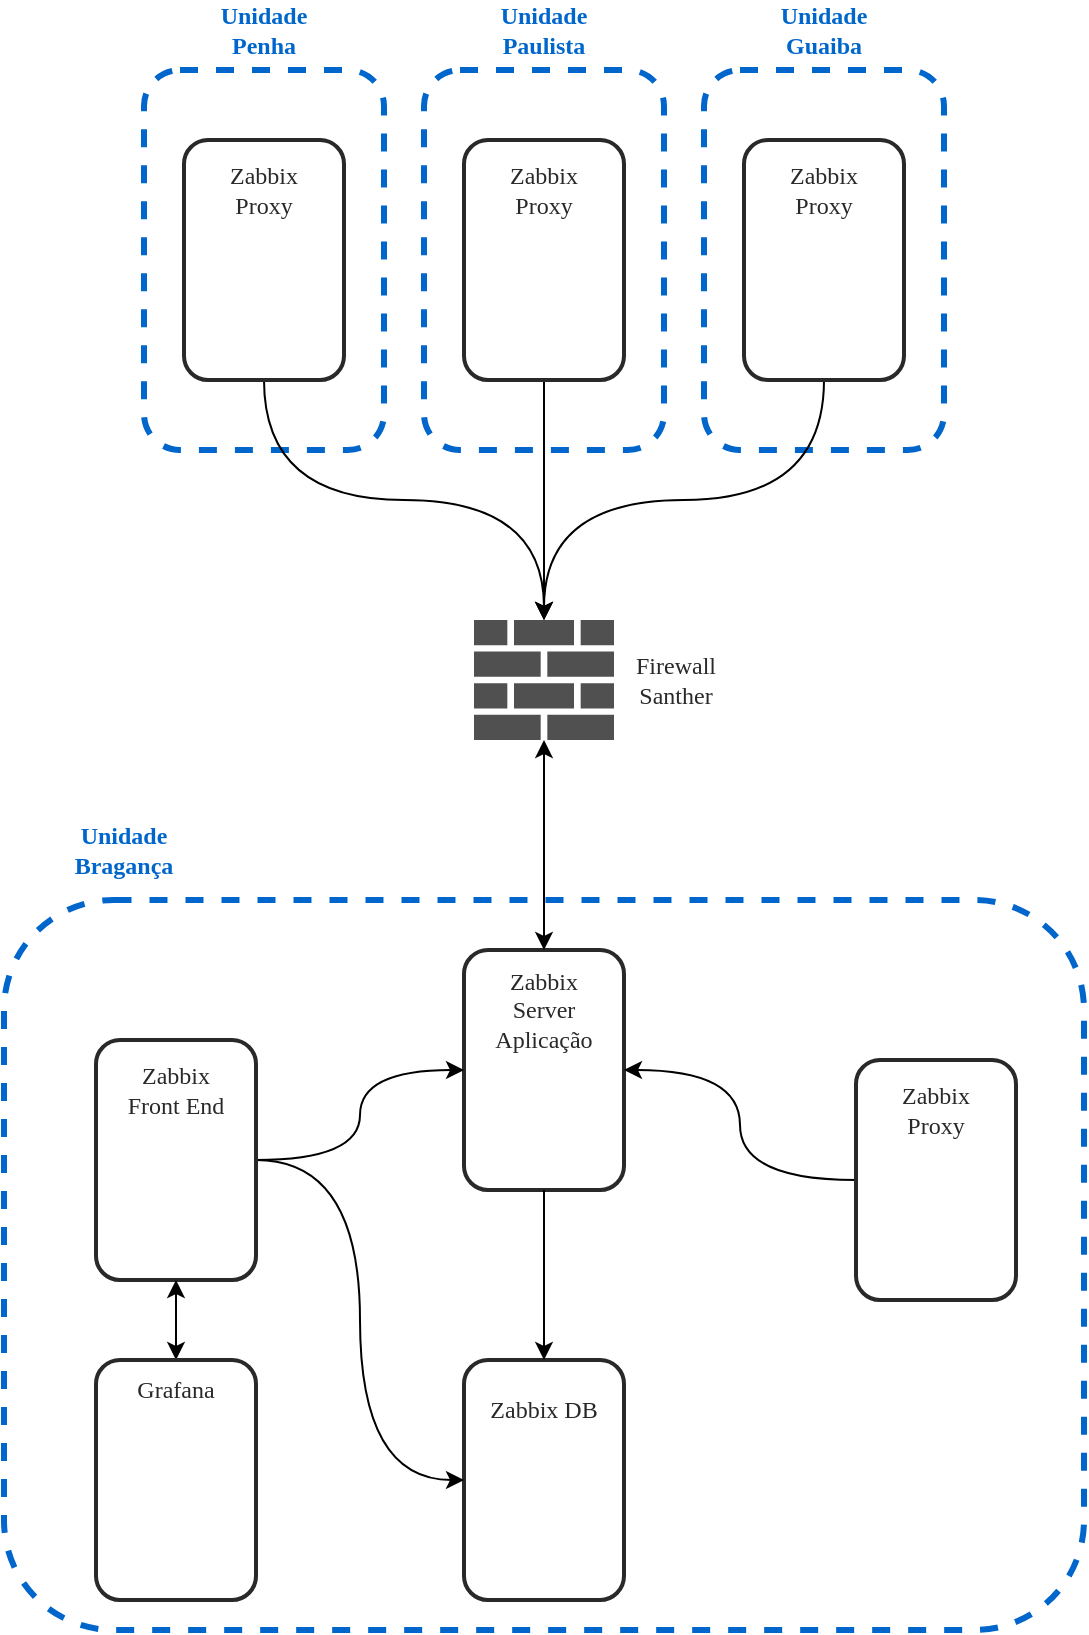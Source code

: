 <mxfile version="21.6.8" type="github">
  <diagram name="Página-1" id="_vKb9bKOPB8C2fhSJEj9">
    <mxGraphModel dx="733" dy="392" grid="1" gridSize="10" guides="1" tooltips="1" connect="1" arrows="1" fold="1" page="1" pageScale="1" pageWidth="827" pageHeight="1169" math="0" shadow="0">
      <root>
        <mxCell id="0" />
        <mxCell id="1" parent="0" />
        <mxCell id="BhqBlKPTBCf79LWY8nK9-11" value="" style="rounded=1;whiteSpace=wrap;html=1;fillColor=none;strokeWidth=2;strokeColor=#292929;" parent="1" vertex="1">
          <mxGeometry x="414" y="555" width="80" height="120" as="geometry" />
        </mxCell>
        <mxCell id="BhqBlKPTBCf79LWY8nK9-10" value="" style="rounded=1;whiteSpace=wrap;html=1;fillColor=none;strokeWidth=2;strokeColor=#292929;" parent="1" vertex="1">
          <mxGeometry x="414" y="760" width="80" height="120" as="geometry" />
        </mxCell>
        <mxCell id="BhqBlKPTBCf79LWY8nK9-34" value="" style="rounded=1;whiteSpace=wrap;html=1;fillColor=none;strokeColor=#0066CC;dashed=1;strokeWidth=3;" parent="1" vertex="1">
          <mxGeometry x="534" y="115" width="120" height="190" as="geometry" />
        </mxCell>
        <mxCell id="BhqBlKPTBCf79LWY8nK9-30" value="" style="rounded=1;whiteSpace=wrap;html=1;fillColor=none;strokeColor=#0066CC;dashed=1;strokeWidth=3;" parent="1" vertex="1">
          <mxGeometry x="394" y="115" width="120" height="190" as="geometry" />
        </mxCell>
        <mxCell id="BhqBlKPTBCf79LWY8nK9-26" value="" style="rounded=1;whiteSpace=wrap;html=1;fillColor=none;strokeColor=#0066CC;dashed=1;strokeWidth=3;" parent="1" vertex="1">
          <mxGeometry x="254" y="115" width="120" height="190" as="geometry" />
        </mxCell>
        <mxCell id="BhqBlKPTBCf79LWY8nK9-22" value="" style="rounded=1;whiteSpace=wrap;html=1;fillColor=none;strokeColor=#0066CC;dashed=1;strokeWidth=3;movable=1;resizable=1;rotatable=1;deletable=1;editable=1;locked=0;connectable=1;" parent="1" vertex="1">
          <mxGeometry x="184" y="530" width="540" height="365" as="geometry" />
        </mxCell>
        <mxCell id="BhqBlKPTBCf79LWY8nK9-57" style="edgeStyle=orthogonalEdgeStyle;rounded=0;orthogonalLoop=1;jettySize=auto;html=1;curved=1;entryX=0;entryY=0.5;entryDx=0;entryDy=0;" parent="1" source="BhqBlKPTBCf79LWY8nK9-3" target="BhqBlKPTBCf79LWY8nK9-10" edge="1">
          <mxGeometry relative="1" as="geometry">
            <mxPoint x="410" y="640" as="targetPoint" />
          </mxGeometry>
        </mxCell>
        <mxCell id="oCY_YJfbQ58AdPt1oZ91-1" style="edgeStyle=orthogonalEdgeStyle;rounded=0;orthogonalLoop=1;jettySize=auto;html=1;exitX=1;exitY=0.5;exitDx=0;exitDy=0;entryX=0;entryY=0.5;entryDx=0;entryDy=0;curved=1;" edge="1" parent="1" source="BhqBlKPTBCf79LWY8nK9-3" target="BhqBlKPTBCf79LWY8nK9-11">
          <mxGeometry relative="1" as="geometry" />
        </mxCell>
        <mxCell id="BhqBlKPTBCf79LWY8nK9-3" value="" style="rounded=1;whiteSpace=wrap;html=1;fillColor=none;strokeWidth=2;strokeColor=#292929;" parent="1" vertex="1">
          <mxGeometry x="230" y="600" width="80" height="120" as="geometry" />
        </mxCell>
        <mxCell id="BhqBlKPTBCf79LWY8nK9-58" style="edgeStyle=orthogonalEdgeStyle;rounded=0;orthogonalLoop=1;jettySize=auto;html=1;entryX=0.5;entryY=1;entryDx=0;entryDy=0;curved=1;startArrow=classic;startFill=1;" parent="1" source="BhqBlKPTBCf79LWY8nK9-4" target="BhqBlKPTBCf79LWY8nK9-3" edge="1">
          <mxGeometry relative="1" as="geometry" />
        </mxCell>
        <mxCell id="BhqBlKPTBCf79LWY8nK9-4" value="" style="rounded=1;whiteSpace=wrap;html=1;fillColor=none;strokeWidth=2;strokeColor=#292929;" parent="1" vertex="1">
          <mxGeometry x="230" y="760" width="80" height="120" as="geometry" />
        </mxCell>
        <mxCell id="BhqBlKPTBCf79LWY8nK9-5" value="&lt;font data-font-src=&quot;https://fonts.googleapis.com/css?family=REM&quot; face=&quot;REM&quot; color=&quot;#292929&quot;&gt;Grafana&lt;/font&gt;" style="text;html=1;strokeColor=none;fillColor=none;align=center;verticalAlign=middle;whiteSpace=wrap;rounded=0;" parent="1" vertex="1">
          <mxGeometry x="240" y="760" width="60" height="30" as="geometry" />
        </mxCell>
        <mxCell id="BhqBlKPTBCf79LWY8nK9-6" value="&lt;font face=&quot;REM&quot; color=&quot;#292929&quot;&gt;Zabbix Server&lt;br&gt;Aplicação&lt;br&gt;&lt;/font&gt;" style="text;html=1;strokeColor=none;fillColor=none;align=center;verticalAlign=middle;whiteSpace=wrap;rounded=0;" parent="1" vertex="1">
          <mxGeometry x="424" y="570" width="60" height="30" as="geometry" />
        </mxCell>
        <mxCell id="BhqBlKPTBCf79LWY8nK9-8" value="&lt;font face=&quot;REM&quot; color=&quot;#292929&quot;&gt;Zabbix DB&lt;br&gt;&lt;/font&gt;" style="text;html=1;strokeColor=none;fillColor=none;align=center;verticalAlign=middle;whiteSpace=wrap;rounded=0;" parent="1" vertex="1">
          <mxGeometry x="424" y="770" width="60" height="30" as="geometry" />
        </mxCell>
        <mxCell id="BhqBlKPTBCf79LWY8nK9-9" value="&lt;font face=&quot;REM&quot; color=&quot;#292929&quot;&gt;Zabbix Front End&lt;br&gt;&lt;/font&gt;" style="text;html=1;strokeColor=none;fillColor=none;align=center;verticalAlign=middle;whiteSpace=wrap;rounded=0;" parent="1" vertex="1">
          <mxGeometry x="240" y="610" width="60" height="30" as="geometry" />
        </mxCell>
        <mxCell id="BhqBlKPTBCf79LWY8nK9-45" style="edgeStyle=orthogonalEdgeStyle;rounded=0;orthogonalLoop=1;jettySize=auto;html=1;entryX=0.5;entryY=0;entryDx=0;entryDy=0;curved=1;startArrow=none;startFill=0;" parent="1" source="BhqBlKPTBCf79LWY8nK9-11" target="BhqBlKPTBCf79LWY8nK9-10" edge="1">
          <mxGeometry relative="1" as="geometry" />
        </mxCell>
        <mxCell id="BhqBlKPTBCf79LWY8nK9-59" style="edgeStyle=orthogonalEdgeStyle;rounded=0;orthogonalLoop=1;jettySize=auto;html=1;entryX=1;entryY=0.5;entryDx=0;entryDy=0;curved=1;" parent="1" source="BhqBlKPTBCf79LWY8nK9-14" target="BhqBlKPTBCf79LWY8nK9-11" edge="1">
          <mxGeometry relative="1" as="geometry" />
        </mxCell>
        <mxCell id="BhqBlKPTBCf79LWY8nK9-14" value="" style="rounded=1;whiteSpace=wrap;html=1;fillColor=none;strokeWidth=2;strokeColor=#292929;" parent="1" vertex="1">
          <mxGeometry x="610" y="610" width="80" height="120" as="geometry" />
        </mxCell>
        <mxCell id="BhqBlKPTBCf79LWY8nK9-15" value="&lt;font face=&quot;REM&quot; color=&quot;#292929&quot;&gt;Zabbix Proxy&lt;br&gt;&lt;/font&gt;" style="text;html=1;strokeColor=none;fillColor=none;align=center;verticalAlign=middle;whiteSpace=wrap;rounded=0;" parent="1" vertex="1">
          <mxGeometry x="620" y="620" width="60" height="30" as="geometry" />
        </mxCell>
        <mxCell id="BhqBlKPTBCf79LWY8nK9-23" value="&lt;font data-font-src=&quot;https://fonts.googleapis.com/css?family=DM+Sans&quot; face=&quot;DM Sans&quot; color=&quot;#0066cc&quot;&gt;&lt;b&gt;Unidade Bragança&lt;/b&gt;&lt;/font&gt;" style="text;html=1;strokeColor=none;fillColor=none;align=center;verticalAlign=middle;whiteSpace=wrap;rounded=0;" parent="1" vertex="1">
          <mxGeometry x="214" y="490" width="60" height="30" as="geometry" />
        </mxCell>
        <mxCell id="X75-thCO1ZUm03Rcu39C-5" style="edgeStyle=orthogonalEdgeStyle;rounded=0;orthogonalLoop=1;jettySize=auto;html=1;exitX=0.5;exitY=1;exitDx=0;exitDy=0;curved=1;" parent="1" source="BhqBlKPTBCf79LWY8nK9-24" target="BhqBlKPTBCf79LWY8nK9-36" edge="1">
          <mxGeometry relative="1" as="geometry" />
        </mxCell>
        <mxCell id="BhqBlKPTBCf79LWY8nK9-24" value="" style="rounded=1;whiteSpace=wrap;html=1;fillColor=none;strokeWidth=2;strokeColor=#292929;" parent="1" vertex="1">
          <mxGeometry x="274" y="150" width="80" height="120" as="geometry" />
        </mxCell>
        <mxCell id="BhqBlKPTBCf79LWY8nK9-25" value="&lt;font face=&quot;REM&quot; color=&quot;#292929&quot;&gt;Zabbix Proxy&lt;br&gt;&lt;/font&gt;" style="text;html=1;strokeColor=none;fillColor=none;align=center;verticalAlign=middle;whiteSpace=wrap;rounded=0;" parent="1" vertex="1">
          <mxGeometry x="284" y="160" width="60" height="30" as="geometry" />
        </mxCell>
        <mxCell id="BhqBlKPTBCf79LWY8nK9-27" value="&lt;font face=&quot;DM Sans&quot; color=&quot;#0066cc&quot;&gt;&lt;b&gt;Unidade Penha&lt;br&gt;&lt;/b&gt;&lt;/font&gt;" style="text;html=1;strokeColor=none;fillColor=none;align=center;verticalAlign=middle;whiteSpace=wrap;rounded=0;" parent="1" vertex="1">
          <mxGeometry x="284" y="80" width="60" height="30" as="geometry" />
        </mxCell>
        <mxCell id="BhqBlKPTBCf79LWY8nK9-29" value="&lt;font face=&quot;REM&quot; color=&quot;#292929&quot;&gt;Zabbix Proxy&lt;br&gt;&lt;/font&gt;" style="text;html=1;strokeColor=none;fillColor=none;align=center;verticalAlign=middle;whiteSpace=wrap;rounded=0;" parent="1" vertex="1">
          <mxGeometry x="424" y="160" width="60" height="30" as="geometry" />
        </mxCell>
        <mxCell id="BhqBlKPTBCf79LWY8nK9-31" value="&lt;font face=&quot;DM Sans&quot; color=&quot;#0066cc&quot;&gt;&lt;b&gt;Unidade Paulista&lt;br&gt;&lt;/b&gt;&lt;/font&gt;" style="text;html=1;strokeColor=none;fillColor=none;align=center;verticalAlign=middle;whiteSpace=wrap;rounded=0;" parent="1" vertex="1">
          <mxGeometry x="424" y="80" width="60" height="30" as="geometry" />
        </mxCell>
        <mxCell id="X75-thCO1ZUm03Rcu39C-3" style="edgeStyle=orthogonalEdgeStyle;rounded=0;orthogonalLoop=1;jettySize=auto;html=1;curved=1;exitX=0.5;exitY=1;exitDx=0;exitDy=0;" parent="1" source="BhqBlKPTBCf79LWY8nK9-32" target="BhqBlKPTBCf79LWY8nK9-36" edge="1">
          <mxGeometry relative="1" as="geometry" />
        </mxCell>
        <mxCell id="BhqBlKPTBCf79LWY8nK9-32" value="" style="rounded=1;whiteSpace=wrap;html=1;fillColor=none;strokeWidth=2;strokeColor=#292929;" parent="1" vertex="1">
          <mxGeometry x="554" y="150" width="80" height="120" as="geometry" />
        </mxCell>
        <mxCell id="BhqBlKPTBCf79LWY8nK9-33" value="&lt;font face=&quot;REM&quot; color=&quot;#292929&quot;&gt;Zabbix Proxy&lt;br&gt;&lt;/font&gt;" style="text;html=1;strokeColor=none;fillColor=none;align=center;verticalAlign=middle;whiteSpace=wrap;rounded=0;" parent="1" vertex="1">
          <mxGeometry x="564" y="160" width="60" height="30" as="geometry" />
        </mxCell>
        <mxCell id="BhqBlKPTBCf79LWY8nK9-35" value="&lt;font face=&quot;DM Sans&quot; color=&quot;#0066cc&quot;&gt;&lt;b&gt;Unidade Guaiba&lt;br&gt;&lt;/b&gt;&lt;/font&gt;" style="text;html=1;strokeColor=none;fillColor=none;align=center;verticalAlign=middle;whiteSpace=wrap;rounded=0;" parent="1" vertex="1">
          <mxGeometry x="564" y="80" width="60" height="30" as="geometry" />
        </mxCell>
        <mxCell id="X75-thCO1ZUm03Rcu39C-1" style="edgeStyle=orthogonalEdgeStyle;rounded=0;orthogonalLoop=1;jettySize=auto;html=1;entryX=0.5;entryY=0;entryDx=0;entryDy=0;startArrow=classic;startFill=1;" parent="1" source="BhqBlKPTBCf79LWY8nK9-36" target="BhqBlKPTBCf79LWY8nK9-11" edge="1">
          <mxGeometry relative="1" as="geometry" />
        </mxCell>
        <mxCell id="BhqBlKPTBCf79LWY8nK9-36" value="" style="sketch=0;pointerEvents=1;shadow=0;dashed=0;html=1;strokeColor=none;fillColor=#505050;labelPosition=center;verticalLabelPosition=bottom;verticalAlign=top;outlineConnect=0;align=center;shape=mxgraph.office.concepts.firewall;" parent="1" vertex="1">
          <mxGeometry x="419" y="390" width="70" height="60" as="geometry" />
        </mxCell>
        <mxCell id="BhqBlKPTBCf79LWY8nK9-37" value="&lt;font face=&quot;REM&quot; color=&quot;#292929&quot;&gt;Firewall Santher&lt;br&gt;&lt;/font&gt;" style="text;html=1;strokeColor=none;fillColor=none;align=center;verticalAlign=middle;whiteSpace=wrap;rounded=0;" parent="1" vertex="1">
          <mxGeometry x="490" y="405" width="60" height="30" as="geometry" />
        </mxCell>
        <mxCell id="X75-thCO1ZUm03Rcu39C-4" style="edgeStyle=orthogonalEdgeStyle;rounded=0;orthogonalLoop=1;jettySize=auto;html=1;exitX=0.5;exitY=1;exitDx=0;exitDy=0;" parent="1" source="BhqBlKPTBCf79LWY8nK9-28" target="BhqBlKPTBCf79LWY8nK9-36" edge="1">
          <mxGeometry relative="1" as="geometry" />
        </mxCell>
        <mxCell id="BhqBlKPTBCf79LWY8nK9-28" value="" style="rounded=1;whiteSpace=wrap;html=1;fillColor=none;strokeWidth=2;strokeColor=#292929;" parent="1" vertex="1">
          <mxGeometry x="414" y="150" width="80" height="120" as="geometry" />
        </mxCell>
      </root>
    </mxGraphModel>
  </diagram>
</mxfile>
